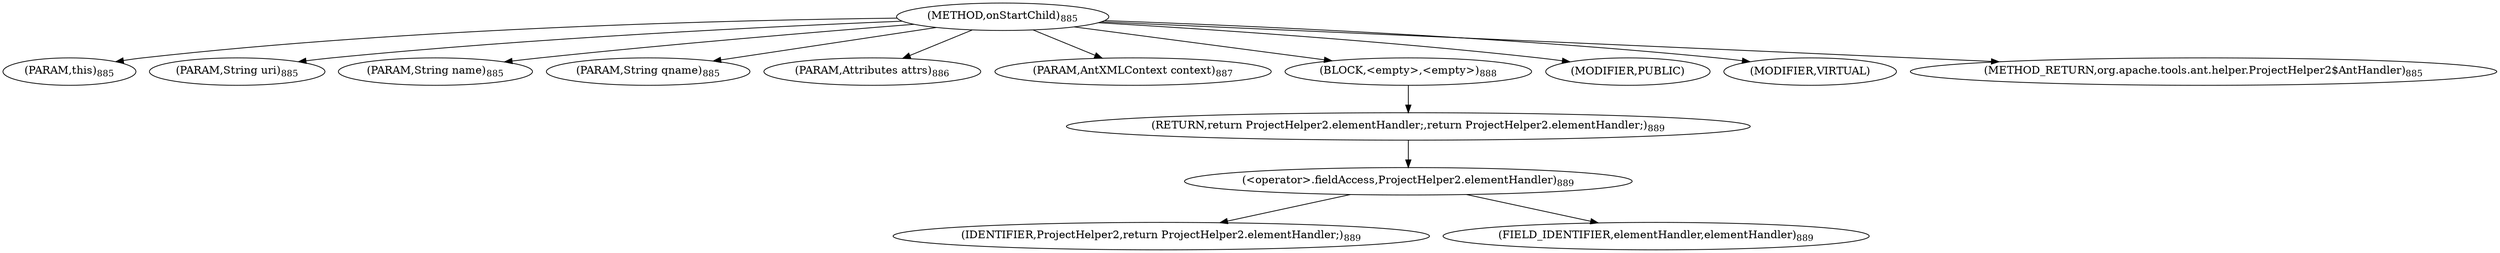 digraph "onStartChild" {  
"1770" [label = <(METHOD,onStartChild)<SUB>885</SUB>> ]
"1771" [label = <(PARAM,this)<SUB>885</SUB>> ]
"1772" [label = <(PARAM,String uri)<SUB>885</SUB>> ]
"1773" [label = <(PARAM,String name)<SUB>885</SUB>> ]
"1774" [label = <(PARAM,String qname)<SUB>885</SUB>> ]
"1775" [label = <(PARAM,Attributes attrs)<SUB>886</SUB>> ]
"1776" [label = <(PARAM,AntXMLContext context)<SUB>887</SUB>> ]
"1777" [label = <(BLOCK,&lt;empty&gt;,&lt;empty&gt;)<SUB>888</SUB>> ]
"1778" [label = <(RETURN,return ProjectHelper2.elementHandler;,return ProjectHelper2.elementHandler;)<SUB>889</SUB>> ]
"1779" [label = <(&lt;operator&gt;.fieldAccess,ProjectHelper2.elementHandler)<SUB>889</SUB>> ]
"1780" [label = <(IDENTIFIER,ProjectHelper2,return ProjectHelper2.elementHandler;)<SUB>889</SUB>> ]
"1781" [label = <(FIELD_IDENTIFIER,elementHandler,elementHandler)<SUB>889</SUB>> ]
"1782" [label = <(MODIFIER,PUBLIC)> ]
"1783" [label = <(MODIFIER,VIRTUAL)> ]
"1784" [label = <(METHOD_RETURN,org.apache.tools.ant.helper.ProjectHelper2$AntHandler)<SUB>885</SUB>> ]
  "1770" -> "1771" 
  "1770" -> "1772" 
  "1770" -> "1773" 
  "1770" -> "1774" 
  "1770" -> "1775" 
  "1770" -> "1776" 
  "1770" -> "1777" 
  "1770" -> "1782" 
  "1770" -> "1783" 
  "1770" -> "1784" 
  "1777" -> "1778" 
  "1778" -> "1779" 
  "1779" -> "1780" 
  "1779" -> "1781" 
}
